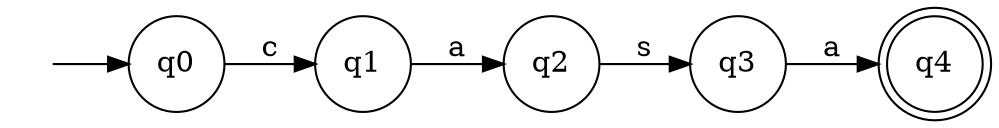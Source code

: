strict digraph {
	 rankdir=LR
	 node [shape = none, label = " ", width = 0, height = 0]; qd;
	 node [label = "\N", width = 0.5, height = 0.5];
	 node [shape = doublecircle]; q4;
	 node [shape = circle];
	 q3 -> q4 [label = "a"]
	 q1 -> q2 [label = "a"]
	 q2 -> q3 [label = "s"]
	 q0 -> q1 [label = "c"]
	 qd -> q0
}